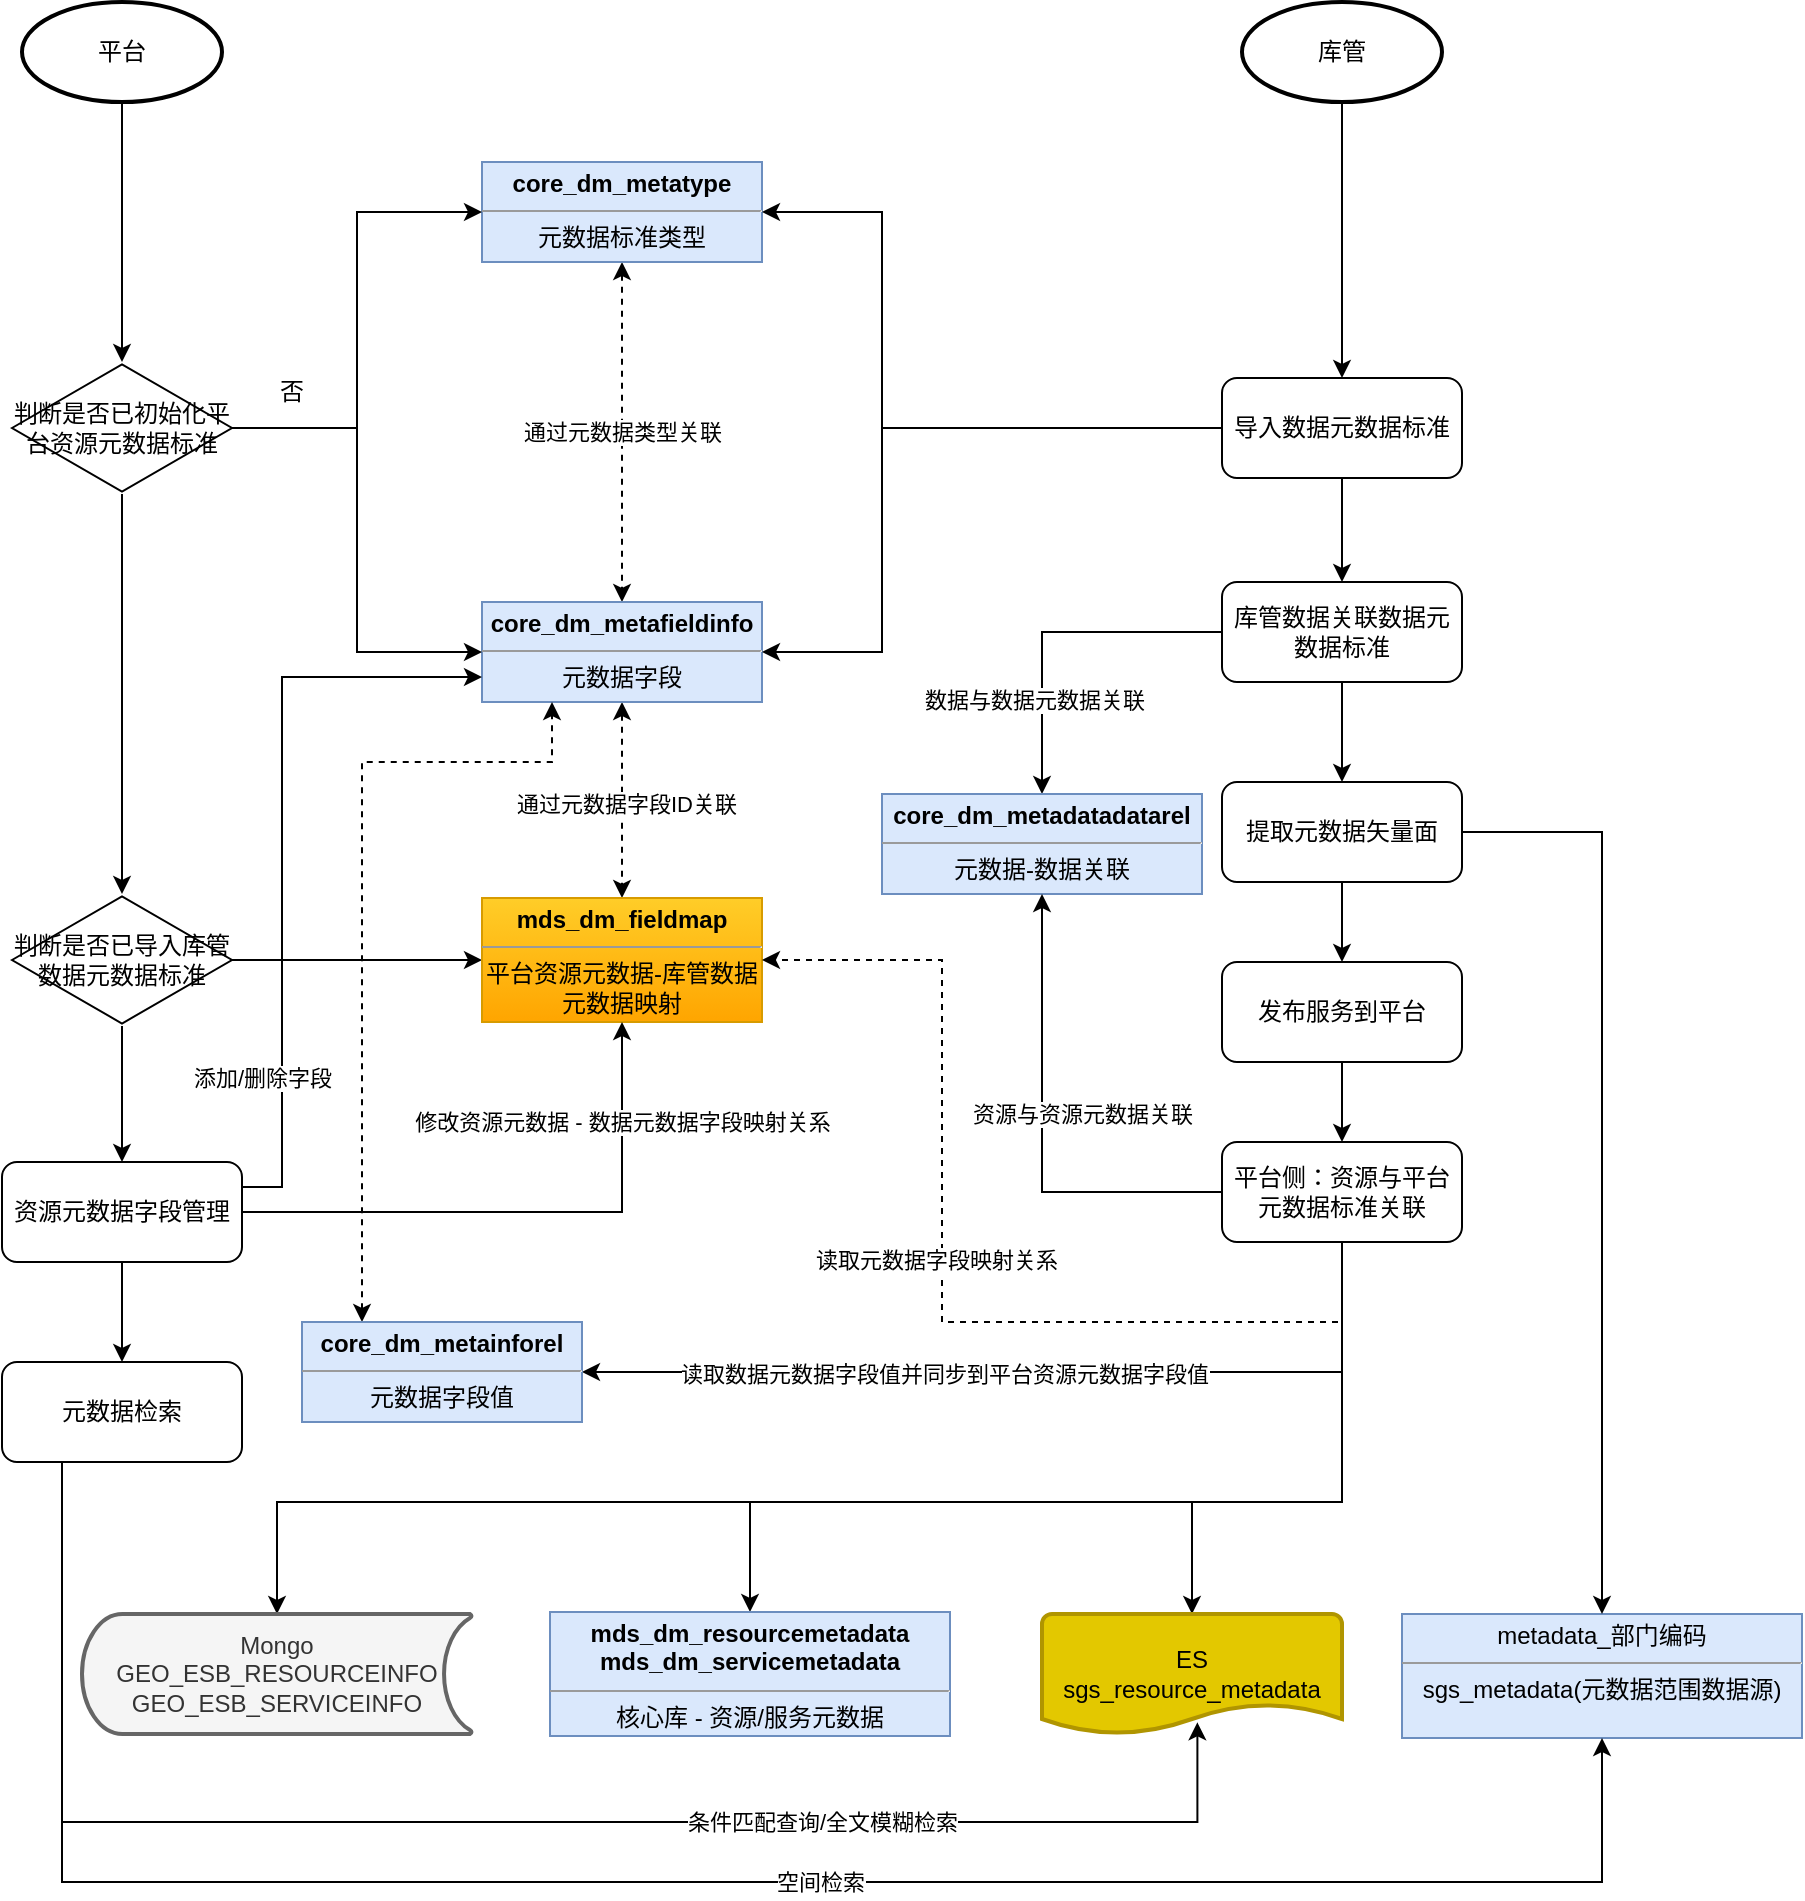 <mxfile version="21.6.8" type="github">
  <diagram name="第 1 页" id="PHkz1JhqlvaYr9xa9Y-j">
    <mxGraphModel dx="1221" dy="775" grid="1" gridSize="10" guides="1" tooltips="1" connect="1" arrows="1" fold="1" page="1" pageScale="1" pageWidth="827" pageHeight="1169" math="0" shadow="0">
      <root>
        <mxCell id="0" />
        <mxCell id="1" parent="0" />
        <mxCell id="OwmRQ7TiCN_tD85hc4C--24" style="edgeStyle=orthogonalEdgeStyle;rounded=0;orthogonalLoop=1;jettySize=auto;html=1;entryX=0.5;entryY=0;entryDx=0;entryDy=0;startArrow=classic;startFill=1;dashed=1;" edge="1" parent="1" source="OwmRQ7TiCN_tD85hc4C--2" target="OwmRQ7TiCN_tD85hc4C--3">
          <mxGeometry relative="1" as="geometry" />
        </mxCell>
        <mxCell id="OwmRQ7TiCN_tD85hc4C--25" value="通过元数据类型关联" style="edgeLabel;html=1;align=center;verticalAlign=middle;resizable=0;points=[];" vertex="1" connectable="0" parent="OwmRQ7TiCN_tD85hc4C--24">
          <mxGeometry x="-0.001" relative="1" as="geometry">
            <mxPoint as="offset" />
          </mxGeometry>
        </mxCell>
        <mxCell id="OwmRQ7TiCN_tD85hc4C--2" value="&lt;p style=&quot;margin:0px;margin-top:4px;text-align:center;&quot;&gt;&lt;b&gt;core_dm_metatype&lt;/b&gt;&lt;/p&gt;&lt;hr size=&quot;1&quot;&gt;&lt;div style=&quot;text-align: center; height: 2px;&quot;&gt;元数据标准类型&lt;/div&gt;" style="verticalAlign=top;align=left;overflow=fill;fontSize=12;fontFamily=Helvetica;html=1;whiteSpace=wrap;fillColor=#dae8fc;strokeColor=#6c8ebf;" vertex="1" parent="1">
          <mxGeometry x="280" y="100" width="140" height="50" as="geometry" />
        </mxCell>
        <mxCell id="OwmRQ7TiCN_tD85hc4C--28" style="edgeStyle=orthogonalEdgeStyle;rounded=0;orthogonalLoop=1;jettySize=auto;html=1;entryX=0.5;entryY=0;entryDx=0;entryDy=0;startArrow=classic;startFill=1;dashed=1;" edge="1" parent="1" source="OwmRQ7TiCN_tD85hc4C--3" target="OwmRQ7TiCN_tD85hc4C--26">
          <mxGeometry relative="1" as="geometry" />
        </mxCell>
        <mxCell id="OwmRQ7TiCN_tD85hc4C--29" value="通过元数据字段ID关联" style="edgeLabel;html=1;align=center;verticalAlign=middle;resizable=0;points=[];" vertex="1" connectable="0" parent="OwmRQ7TiCN_tD85hc4C--28">
          <mxGeometry x="0.037" y="2" relative="1" as="geometry">
            <mxPoint as="offset" />
          </mxGeometry>
        </mxCell>
        <mxCell id="OwmRQ7TiCN_tD85hc4C--3" value="&lt;p style=&quot;margin:0px;margin-top:4px;text-align:center;&quot;&gt;&lt;b&gt;core_dm_metafieldinfo&lt;/b&gt;&lt;/p&gt;&lt;hr size=&quot;1&quot;&gt;&lt;div style=&quot;text-align: center; height: 2px;&quot;&gt;元数据字段&lt;/div&gt;" style="verticalAlign=top;align=left;overflow=fill;fontSize=12;fontFamily=Helvetica;html=1;whiteSpace=wrap;fillColor=#dae8fc;strokeColor=#6c8ebf;" vertex="1" parent="1">
          <mxGeometry x="280" y="320" width="140" height="50" as="geometry" />
        </mxCell>
        <mxCell id="OwmRQ7TiCN_tD85hc4C--13" style="edgeStyle=orthogonalEdgeStyle;rounded=0;orthogonalLoop=1;jettySize=auto;html=1;entryX=1;entryY=0.5;entryDx=0;entryDy=0;" edge="1" parent="1" source="OwmRQ7TiCN_tD85hc4C--4" target="OwmRQ7TiCN_tD85hc4C--2">
          <mxGeometry relative="1" as="geometry">
            <Array as="points">
              <mxPoint x="480" y="233" />
              <mxPoint x="480" y="125" />
            </Array>
          </mxGeometry>
        </mxCell>
        <mxCell id="OwmRQ7TiCN_tD85hc4C--20" style="edgeStyle=orthogonalEdgeStyle;rounded=0;orthogonalLoop=1;jettySize=auto;html=1;entryX=1;entryY=0.5;entryDx=0;entryDy=0;" edge="1" parent="1" source="OwmRQ7TiCN_tD85hc4C--4" target="OwmRQ7TiCN_tD85hc4C--3">
          <mxGeometry relative="1" as="geometry">
            <Array as="points">
              <mxPoint x="480" y="233" />
              <mxPoint x="480" y="345" />
            </Array>
          </mxGeometry>
        </mxCell>
        <mxCell id="OwmRQ7TiCN_tD85hc4C--31" value="" style="edgeStyle=orthogonalEdgeStyle;rounded=0;orthogonalLoop=1;jettySize=auto;html=1;" edge="1" parent="1" source="OwmRQ7TiCN_tD85hc4C--4" target="OwmRQ7TiCN_tD85hc4C--30">
          <mxGeometry relative="1" as="geometry" />
        </mxCell>
        <mxCell id="OwmRQ7TiCN_tD85hc4C--4" value="导入数据元数据标准" style="rounded=1;whiteSpace=wrap;html=1;" vertex="1" parent="1">
          <mxGeometry x="650" y="208" width="120" height="50" as="geometry" />
        </mxCell>
        <mxCell id="OwmRQ7TiCN_tD85hc4C--7" style="edgeStyle=orthogonalEdgeStyle;rounded=0;orthogonalLoop=1;jettySize=auto;html=1;entryX=0.5;entryY=0;entryDx=0;entryDy=0;entryPerimeter=0;" edge="1" parent="1" source="OwmRQ7TiCN_tD85hc4C--5" target="OwmRQ7TiCN_tD85hc4C--6">
          <mxGeometry relative="1" as="geometry" />
        </mxCell>
        <mxCell id="OwmRQ7TiCN_tD85hc4C--5" value="平台" style="strokeWidth=2;html=1;shape=mxgraph.flowchart.start_1;whiteSpace=wrap;" vertex="1" parent="1">
          <mxGeometry x="50" y="20" width="100" height="50" as="geometry" />
        </mxCell>
        <mxCell id="OwmRQ7TiCN_tD85hc4C--16" style="edgeStyle=orthogonalEdgeStyle;rounded=0;orthogonalLoop=1;jettySize=auto;html=1;entryX=0;entryY=0.5;entryDx=0;entryDy=0;" edge="1" parent="1" source="OwmRQ7TiCN_tD85hc4C--6" target="OwmRQ7TiCN_tD85hc4C--2">
          <mxGeometry relative="1" as="geometry" />
        </mxCell>
        <mxCell id="OwmRQ7TiCN_tD85hc4C--17" style="edgeStyle=orthogonalEdgeStyle;rounded=0;orthogonalLoop=1;jettySize=auto;html=1;entryX=0;entryY=0.5;entryDx=0;entryDy=0;" edge="1" parent="1" source="OwmRQ7TiCN_tD85hc4C--6" target="OwmRQ7TiCN_tD85hc4C--3">
          <mxGeometry relative="1" as="geometry" />
        </mxCell>
        <mxCell id="OwmRQ7TiCN_tD85hc4C--23" style="edgeStyle=orthogonalEdgeStyle;rounded=0;orthogonalLoop=1;jettySize=auto;html=1;entryX=0.5;entryY=0;entryDx=0;entryDy=0;entryPerimeter=0;" edge="1" parent="1" source="OwmRQ7TiCN_tD85hc4C--6" target="OwmRQ7TiCN_tD85hc4C--21">
          <mxGeometry relative="1" as="geometry" />
        </mxCell>
        <mxCell id="OwmRQ7TiCN_tD85hc4C--6" value="判断是否已初始化平台资源元数据标准" style="html=1;whiteSpace=wrap;aspect=fixed;shape=isoRectangle;" vertex="1" parent="1">
          <mxGeometry x="45" y="200" width="110" height="66" as="geometry" />
        </mxCell>
        <mxCell id="OwmRQ7TiCN_tD85hc4C--11" style="edgeStyle=orthogonalEdgeStyle;rounded=0;orthogonalLoop=1;jettySize=auto;html=1;entryX=0.5;entryY=0;entryDx=0;entryDy=0;" edge="1" parent="1" source="OwmRQ7TiCN_tD85hc4C--9" target="OwmRQ7TiCN_tD85hc4C--4">
          <mxGeometry relative="1" as="geometry" />
        </mxCell>
        <mxCell id="OwmRQ7TiCN_tD85hc4C--9" value="库管" style="strokeWidth=2;html=1;shape=mxgraph.flowchart.start_1;whiteSpace=wrap;" vertex="1" parent="1">
          <mxGeometry x="660" y="20" width="100" height="50" as="geometry" />
        </mxCell>
        <mxCell id="OwmRQ7TiCN_tD85hc4C--19" value="否" style="text;html=1;strokeColor=none;fillColor=none;align=center;verticalAlign=middle;whiteSpace=wrap;rounded=0;" vertex="1" parent="1">
          <mxGeometry x="155" y="200" width="60" height="30" as="geometry" />
        </mxCell>
        <mxCell id="OwmRQ7TiCN_tD85hc4C--27" style="edgeStyle=orthogonalEdgeStyle;rounded=0;orthogonalLoop=1;jettySize=auto;html=1;entryX=0;entryY=0.5;entryDx=0;entryDy=0;" edge="1" parent="1" source="OwmRQ7TiCN_tD85hc4C--21" target="OwmRQ7TiCN_tD85hc4C--26">
          <mxGeometry relative="1" as="geometry" />
        </mxCell>
        <mxCell id="OwmRQ7TiCN_tD85hc4C--49" value="" style="edgeStyle=orthogonalEdgeStyle;rounded=0;orthogonalLoop=1;jettySize=auto;html=1;" edge="1" parent="1" source="OwmRQ7TiCN_tD85hc4C--21" target="OwmRQ7TiCN_tD85hc4C--48">
          <mxGeometry relative="1" as="geometry" />
        </mxCell>
        <mxCell id="OwmRQ7TiCN_tD85hc4C--21" value="判断是否已导入库管数据元数据标准" style="html=1;whiteSpace=wrap;aspect=fixed;shape=isoRectangle;" vertex="1" parent="1">
          <mxGeometry x="45" y="466" width="110" height="66" as="geometry" />
        </mxCell>
        <mxCell id="OwmRQ7TiCN_tD85hc4C--26" value="&lt;p style=&quot;margin:0px;margin-top:4px;text-align:center;&quot;&gt;&lt;b&gt;mds_dm_fieldmap&lt;/b&gt;&lt;/p&gt;&lt;hr size=&quot;1&quot;&gt;&lt;div style=&quot;text-align: center; height: 2px;&quot;&gt;平台资源元数据-库管数据元数据映射&lt;/div&gt;" style="verticalAlign=top;align=left;overflow=fill;fontSize=12;fontFamily=Helvetica;html=1;whiteSpace=wrap;fillColor=#ffcd28;gradientColor=#ffa500;strokeColor=#d79b00;" vertex="1" parent="1">
          <mxGeometry x="280" y="468" width="140" height="62" as="geometry" />
        </mxCell>
        <mxCell id="OwmRQ7TiCN_tD85hc4C--37" style="edgeStyle=orthogonalEdgeStyle;rounded=0;orthogonalLoop=1;jettySize=auto;html=1;" edge="1" parent="1" source="OwmRQ7TiCN_tD85hc4C--30" target="OwmRQ7TiCN_tD85hc4C--33">
          <mxGeometry relative="1" as="geometry" />
        </mxCell>
        <mxCell id="OwmRQ7TiCN_tD85hc4C--63" value="数据与数据元数据关联" style="edgeLabel;html=1;align=center;verticalAlign=middle;resizable=0;points=[];" vertex="1" connectable="0" parent="OwmRQ7TiCN_tD85hc4C--37">
          <mxGeometry x="0.438" y="-4" relative="1" as="geometry">
            <mxPoint y="1" as="offset" />
          </mxGeometry>
        </mxCell>
        <mxCell id="OwmRQ7TiCN_tD85hc4C--69" value="" style="edgeStyle=orthogonalEdgeStyle;rounded=0;orthogonalLoop=1;jettySize=auto;html=1;" edge="1" parent="1" source="OwmRQ7TiCN_tD85hc4C--30" target="OwmRQ7TiCN_tD85hc4C--68">
          <mxGeometry relative="1" as="geometry" />
        </mxCell>
        <mxCell id="OwmRQ7TiCN_tD85hc4C--30" value="库管数据关联数据元数据标准" style="rounded=1;whiteSpace=wrap;html=1;" vertex="1" parent="1">
          <mxGeometry x="650" y="310" width="120" height="50" as="geometry" />
        </mxCell>
        <mxCell id="OwmRQ7TiCN_tD85hc4C--33" value="&lt;p style=&quot;margin:0px;margin-top:4px;text-align:center;&quot;&gt;&lt;b&gt;core_dm_metadatadatarel&lt;/b&gt;&lt;/p&gt;&lt;hr size=&quot;1&quot;&gt;&lt;div style=&quot;text-align: center; height: 2px;&quot;&gt;元数据-数据关联&lt;/div&gt;" style="verticalAlign=top;align=left;overflow=fill;fontSize=12;fontFamily=Helvetica;html=1;whiteSpace=wrap;fillColor=#dae8fc;strokeColor=#6c8ebf;" vertex="1" parent="1">
          <mxGeometry x="480" y="416" width="160" height="50" as="geometry" />
        </mxCell>
        <mxCell id="OwmRQ7TiCN_tD85hc4C--40" style="edgeStyle=orthogonalEdgeStyle;rounded=0;orthogonalLoop=1;jettySize=auto;html=1;entryX=0.5;entryY=0;entryDx=0;entryDy=0;" edge="1" parent="1" source="OwmRQ7TiCN_tD85hc4C--35" target="OwmRQ7TiCN_tD85hc4C--38">
          <mxGeometry relative="1" as="geometry" />
        </mxCell>
        <mxCell id="OwmRQ7TiCN_tD85hc4C--35" value="发布服务到平台" style="rounded=1;whiteSpace=wrap;html=1;" vertex="1" parent="1">
          <mxGeometry x="650" y="500" width="120" height="50" as="geometry" />
        </mxCell>
        <mxCell id="OwmRQ7TiCN_tD85hc4C--41" style="edgeStyle=orthogonalEdgeStyle;rounded=0;orthogonalLoop=1;jettySize=auto;html=1;entryX=0.5;entryY=1;entryDx=0;entryDy=0;" edge="1" parent="1" source="OwmRQ7TiCN_tD85hc4C--38" target="OwmRQ7TiCN_tD85hc4C--33">
          <mxGeometry relative="1" as="geometry" />
        </mxCell>
        <mxCell id="OwmRQ7TiCN_tD85hc4C--62" value="资源与资源元数据关联" style="edgeLabel;html=1;align=center;verticalAlign=middle;resizable=0;points=[];" vertex="1" connectable="0" parent="OwmRQ7TiCN_tD85hc4C--41">
          <mxGeometry x="0.093" y="4" relative="1" as="geometry">
            <mxPoint x="24" y="1" as="offset" />
          </mxGeometry>
        </mxCell>
        <mxCell id="OwmRQ7TiCN_tD85hc4C--45" style="edgeStyle=orthogonalEdgeStyle;rounded=0;orthogonalLoop=1;jettySize=auto;html=1;entryX=0.5;entryY=0;entryDx=0;entryDy=0;entryPerimeter=0;" edge="1" parent="1" source="OwmRQ7TiCN_tD85hc4C--38" target="OwmRQ7TiCN_tD85hc4C--43">
          <mxGeometry relative="1" as="geometry">
            <Array as="points">
              <mxPoint x="710" y="770" />
              <mxPoint x="178" y="770" />
            </Array>
          </mxGeometry>
        </mxCell>
        <mxCell id="OwmRQ7TiCN_tD85hc4C--46" style="edgeStyle=orthogonalEdgeStyle;rounded=0;orthogonalLoop=1;jettySize=auto;html=1;entryX=0.5;entryY=0;entryDx=0;entryDy=0;" edge="1" parent="1" source="OwmRQ7TiCN_tD85hc4C--38" target="OwmRQ7TiCN_tD85hc4C--44">
          <mxGeometry relative="1" as="geometry">
            <Array as="points">
              <mxPoint x="710" y="770" />
              <mxPoint x="414" y="770" />
            </Array>
          </mxGeometry>
        </mxCell>
        <mxCell id="OwmRQ7TiCN_tD85hc4C--47" style="edgeStyle=orthogonalEdgeStyle;rounded=0;orthogonalLoop=1;jettySize=auto;html=1;entryX=0.5;entryY=0;entryDx=0;entryDy=0;entryPerimeter=0;" edge="1" parent="1" source="OwmRQ7TiCN_tD85hc4C--38" target="OwmRQ7TiCN_tD85hc4C--42">
          <mxGeometry relative="1" as="geometry">
            <Array as="points">
              <mxPoint x="710" y="770" />
              <mxPoint x="635" y="770" />
            </Array>
          </mxGeometry>
        </mxCell>
        <mxCell id="OwmRQ7TiCN_tD85hc4C--53" style="edgeStyle=orthogonalEdgeStyle;rounded=0;orthogonalLoop=1;jettySize=auto;html=1;entryX=1;entryY=0.5;entryDx=0;entryDy=0;dashed=1;" edge="1" parent="1" target="OwmRQ7TiCN_tD85hc4C--26">
          <mxGeometry relative="1" as="geometry">
            <mxPoint x="710" y="670" as="sourcePoint" />
            <Array as="points">
              <mxPoint x="710" y="680" />
              <mxPoint x="510" y="680" />
              <mxPoint x="510" y="499" />
            </Array>
          </mxGeometry>
        </mxCell>
        <mxCell id="OwmRQ7TiCN_tD85hc4C--54" value="读取元数据字段映射关系" style="edgeLabel;html=1;align=center;verticalAlign=middle;resizable=0;points=[];" vertex="1" connectable="0" parent="OwmRQ7TiCN_tD85hc4C--53">
          <mxGeometry x="0.002" y="3" relative="1" as="geometry">
            <mxPoint as="offset" />
          </mxGeometry>
        </mxCell>
        <mxCell id="OwmRQ7TiCN_tD85hc4C--57" style="edgeStyle=orthogonalEdgeStyle;rounded=0;orthogonalLoop=1;jettySize=auto;html=1;entryX=1;entryY=0.5;entryDx=0;entryDy=0;" edge="1" parent="1" source="OwmRQ7TiCN_tD85hc4C--38" target="OwmRQ7TiCN_tD85hc4C--56">
          <mxGeometry relative="1" as="geometry">
            <Array as="points">
              <mxPoint x="710" y="705" />
            </Array>
          </mxGeometry>
        </mxCell>
        <mxCell id="OwmRQ7TiCN_tD85hc4C--59" value="读取数据元数据字段值并同步到平台资源元数据字段值" style="edgeLabel;html=1;align=center;verticalAlign=middle;resizable=0;points=[];" vertex="1" connectable="0" parent="OwmRQ7TiCN_tD85hc4C--57">
          <mxGeometry x="0.187" y="1" relative="1" as="geometry">
            <mxPoint as="offset" />
          </mxGeometry>
        </mxCell>
        <mxCell id="OwmRQ7TiCN_tD85hc4C--38" value="平台侧：资源与平台元数据标准关联" style="rounded=1;whiteSpace=wrap;html=1;" vertex="1" parent="1">
          <mxGeometry x="650" y="590" width="120" height="50" as="geometry" />
        </mxCell>
        <mxCell id="OwmRQ7TiCN_tD85hc4C--42" value="ES sgs_resource_metadata" style="strokeWidth=2;html=1;shape=mxgraph.flowchart.document2;whiteSpace=wrap;size=0.25;fillColor=#e3c800;fontColor=#000000;strokeColor=#B09500;" vertex="1" parent="1">
          <mxGeometry x="560" y="826" width="150" height="60" as="geometry" />
        </mxCell>
        <mxCell id="OwmRQ7TiCN_tD85hc4C--43" value="Mongo&lt;br&gt;GEO_ESB_RESOURCEINFO&lt;br&gt;GEO_ESB_SERVICEINFO" style="strokeWidth=2;html=1;shape=mxgraph.flowchart.stored_data;whiteSpace=wrap;fillColor=#f5f5f5;fontColor=#333333;strokeColor=#666666;" vertex="1" parent="1">
          <mxGeometry x="80" y="826" width="195" height="60" as="geometry" />
        </mxCell>
        <mxCell id="OwmRQ7TiCN_tD85hc4C--44" value="&lt;p style=&quot;margin:0px;margin-top:4px;text-align:center;&quot;&gt;&lt;b&gt;mds_dm_resourcemetadata&lt;br&gt;mds_dm_servicemetadata&lt;/b&gt;&lt;/p&gt;&lt;hr size=&quot;1&quot;&gt;&lt;div style=&quot;text-align: center; height: 2px;&quot;&gt;核心库 - 资源/服务元数据&lt;/div&gt;" style="verticalAlign=top;align=left;overflow=fill;fontSize=12;fontFamily=Helvetica;html=1;whiteSpace=wrap;fillColor=#dae8fc;strokeColor=#6c8ebf;" vertex="1" parent="1">
          <mxGeometry x="314" y="825" width="200" height="62" as="geometry" />
        </mxCell>
        <mxCell id="OwmRQ7TiCN_tD85hc4C--50" style="edgeStyle=orthogonalEdgeStyle;rounded=0;orthogonalLoop=1;jettySize=auto;html=1;entryX=0.5;entryY=1;entryDx=0;entryDy=0;" edge="1" parent="1" source="OwmRQ7TiCN_tD85hc4C--48" target="OwmRQ7TiCN_tD85hc4C--26">
          <mxGeometry relative="1" as="geometry" />
        </mxCell>
        <mxCell id="OwmRQ7TiCN_tD85hc4C--51" value="修改资源元数据 - 数据元数据字段映射关系" style="edgeLabel;html=1;align=center;verticalAlign=middle;resizable=0;points=[];" vertex="1" connectable="0" parent="OwmRQ7TiCN_tD85hc4C--50">
          <mxGeometry x="-0.193" y="-2" relative="1" as="geometry">
            <mxPoint x="75" y="-47" as="offset" />
          </mxGeometry>
        </mxCell>
        <mxCell id="OwmRQ7TiCN_tD85hc4C--64" style="edgeStyle=orthogonalEdgeStyle;rounded=0;orthogonalLoop=1;jettySize=auto;html=1;entryX=0;entryY=0.75;entryDx=0;entryDy=0;exitX=1;exitY=0.25;exitDx=0;exitDy=0;" edge="1" parent="1" source="OwmRQ7TiCN_tD85hc4C--48" target="OwmRQ7TiCN_tD85hc4C--3">
          <mxGeometry relative="1" as="geometry">
            <Array as="points">
              <mxPoint x="180" y="613" />
              <mxPoint x="180" y="358" />
            </Array>
          </mxGeometry>
        </mxCell>
        <mxCell id="OwmRQ7TiCN_tD85hc4C--65" value="添加/删除字段" style="edgeLabel;html=1;align=center;verticalAlign=middle;resizable=0;points=[];" vertex="1" connectable="0" parent="OwmRQ7TiCN_tD85hc4C--64">
          <mxGeometry x="-0.603" relative="1" as="geometry">
            <mxPoint x="-10" as="offset" />
          </mxGeometry>
        </mxCell>
        <mxCell id="OwmRQ7TiCN_tD85hc4C--74" value="" style="edgeStyle=orthogonalEdgeStyle;rounded=0;orthogonalLoop=1;jettySize=auto;html=1;" edge="1" parent="1" source="OwmRQ7TiCN_tD85hc4C--48" target="OwmRQ7TiCN_tD85hc4C--72">
          <mxGeometry relative="1" as="geometry" />
        </mxCell>
        <mxCell id="OwmRQ7TiCN_tD85hc4C--48" value="资源元数据字段管理" style="rounded=1;whiteSpace=wrap;html=1;" vertex="1" parent="1">
          <mxGeometry x="40" y="600" width="120" height="50" as="geometry" />
        </mxCell>
        <mxCell id="OwmRQ7TiCN_tD85hc4C--66" style="edgeStyle=orthogonalEdgeStyle;rounded=0;orthogonalLoop=1;jettySize=auto;html=1;entryX=0.25;entryY=1;entryDx=0;entryDy=0;dashed=1;startArrow=classic;startFill=1;" edge="1" parent="1" source="OwmRQ7TiCN_tD85hc4C--56" target="OwmRQ7TiCN_tD85hc4C--3">
          <mxGeometry relative="1" as="geometry">
            <Array as="points">
              <mxPoint x="220" y="400" />
              <mxPoint x="315" y="400" />
            </Array>
          </mxGeometry>
        </mxCell>
        <mxCell id="OwmRQ7TiCN_tD85hc4C--56" value="&lt;p style=&quot;margin:0px;margin-top:4px;text-align:center;&quot;&gt;&lt;b&gt;core_dm_metainforel&lt;/b&gt;&lt;/p&gt;&lt;hr size=&quot;1&quot;&gt;&lt;div style=&quot;text-align: center; height: 2px;&quot;&gt;元数据字段值&lt;/div&gt;" style="verticalAlign=top;align=left;overflow=fill;fontSize=12;fontFamily=Helvetica;html=1;whiteSpace=wrap;fillColor=#dae8fc;strokeColor=#6c8ebf;" vertex="1" parent="1">
          <mxGeometry x="190" y="680" width="140" height="50" as="geometry" />
        </mxCell>
        <mxCell id="OwmRQ7TiCN_tD85hc4C--67" value="&lt;p style=&quot;margin:0px;margin-top:4px;text-align:center;&quot;&gt;metadata_部门编码&lt;/p&gt;&lt;hr size=&quot;1&quot;&gt;&lt;div style=&quot;text-align: center; height: 2px;&quot;&gt;sgs_metadata(元数据范围数据源)&lt;/div&gt;" style="verticalAlign=top;align=left;overflow=fill;fontSize=12;fontFamily=Helvetica;html=1;whiteSpace=wrap;fillColor=#dae8fc;strokeColor=#6c8ebf;" vertex="1" parent="1">
          <mxGeometry x="740" y="826" width="200" height="62" as="geometry" />
        </mxCell>
        <mxCell id="OwmRQ7TiCN_tD85hc4C--70" value="" style="edgeStyle=orthogonalEdgeStyle;rounded=0;orthogonalLoop=1;jettySize=auto;html=1;" edge="1" parent="1" source="OwmRQ7TiCN_tD85hc4C--68" target="OwmRQ7TiCN_tD85hc4C--35">
          <mxGeometry relative="1" as="geometry" />
        </mxCell>
        <mxCell id="OwmRQ7TiCN_tD85hc4C--71" style="edgeStyle=orthogonalEdgeStyle;rounded=0;orthogonalLoop=1;jettySize=auto;html=1;entryX=0.5;entryY=0;entryDx=0;entryDy=0;exitX=1;exitY=0.5;exitDx=0;exitDy=0;" edge="1" parent="1" source="OwmRQ7TiCN_tD85hc4C--68" target="OwmRQ7TiCN_tD85hc4C--67">
          <mxGeometry relative="1" as="geometry" />
        </mxCell>
        <mxCell id="OwmRQ7TiCN_tD85hc4C--68" value="提取元数据矢量面" style="rounded=1;whiteSpace=wrap;html=1;" vertex="1" parent="1">
          <mxGeometry x="650" y="410" width="120" height="50" as="geometry" />
        </mxCell>
        <mxCell id="OwmRQ7TiCN_tD85hc4C--73" style="edgeStyle=orthogonalEdgeStyle;rounded=0;orthogonalLoop=1;jettySize=auto;html=1;entryX=0.5;entryY=1;entryDx=0;entryDy=0;" edge="1" parent="1" source="OwmRQ7TiCN_tD85hc4C--72" target="OwmRQ7TiCN_tD85hc4C--67">
          <mxGeometry relative="1" as="geometry">
            <Array as="points">
              <mxPoint x="70" y="960" />
              <mxPoint x="840" y="960" />
            </Array>
          </mxGeometry>
        </mxCell>
        <mxCell id="OwmRQ7TiCN_tD85hc4C--75" value="空间检索" style="edgeLabel;html=1;align=center;verticalAlign=middle;resizable=0;points=[];" vertex="1" connectable="0" parent="OwmRQ7TiCN_tD85hc4C--73">
          <mxGeometry x="0.12" relative="1" as="geometry">
            <mxPoint as="offset" />
          </mxGeometry>
        </mxCell>
        <mxCell id="OwmRQ7TiCN_tD85hc4C--77" value="条件匹配查询/全文模糊检索" style="edgeStyle=orthogonalEdgeStyle;rounded=0;orthogonalLoop=1;jettySize=auto;html=1;entryX=0.518;entryY=0.903;entryDx=0;entryDy=0;entryPerimeter=0;" edge="1" parent="1" source="OwmRQ7TiCN_tD85hc4C--72" target="OwmRQ7TiCN_tD85hc4C--42">
          <mxGeometry x="0.404" relative="1" as="geometry">
            <Array as="points">
              <mxPoint x="70" y="930" />
              <mxPoint x="638" y="930" />
            </Array>
            <mxPoint as="offset" />
          </mxGeometry>
        </mxCell>
        <mxCell id="OwmRQ7TiCN_tD85hc4C--72" value="元数据检索" style="rounded=1;whiteSpace=wrap;html=1;" vertex="1" parent="1">
          <mxGeometry x="40" y="700" width="120" height="50" as="geometry" />
        </mxCell>
      </root>
    </mxGraphModel>
  </diagram>
</mxfile>

